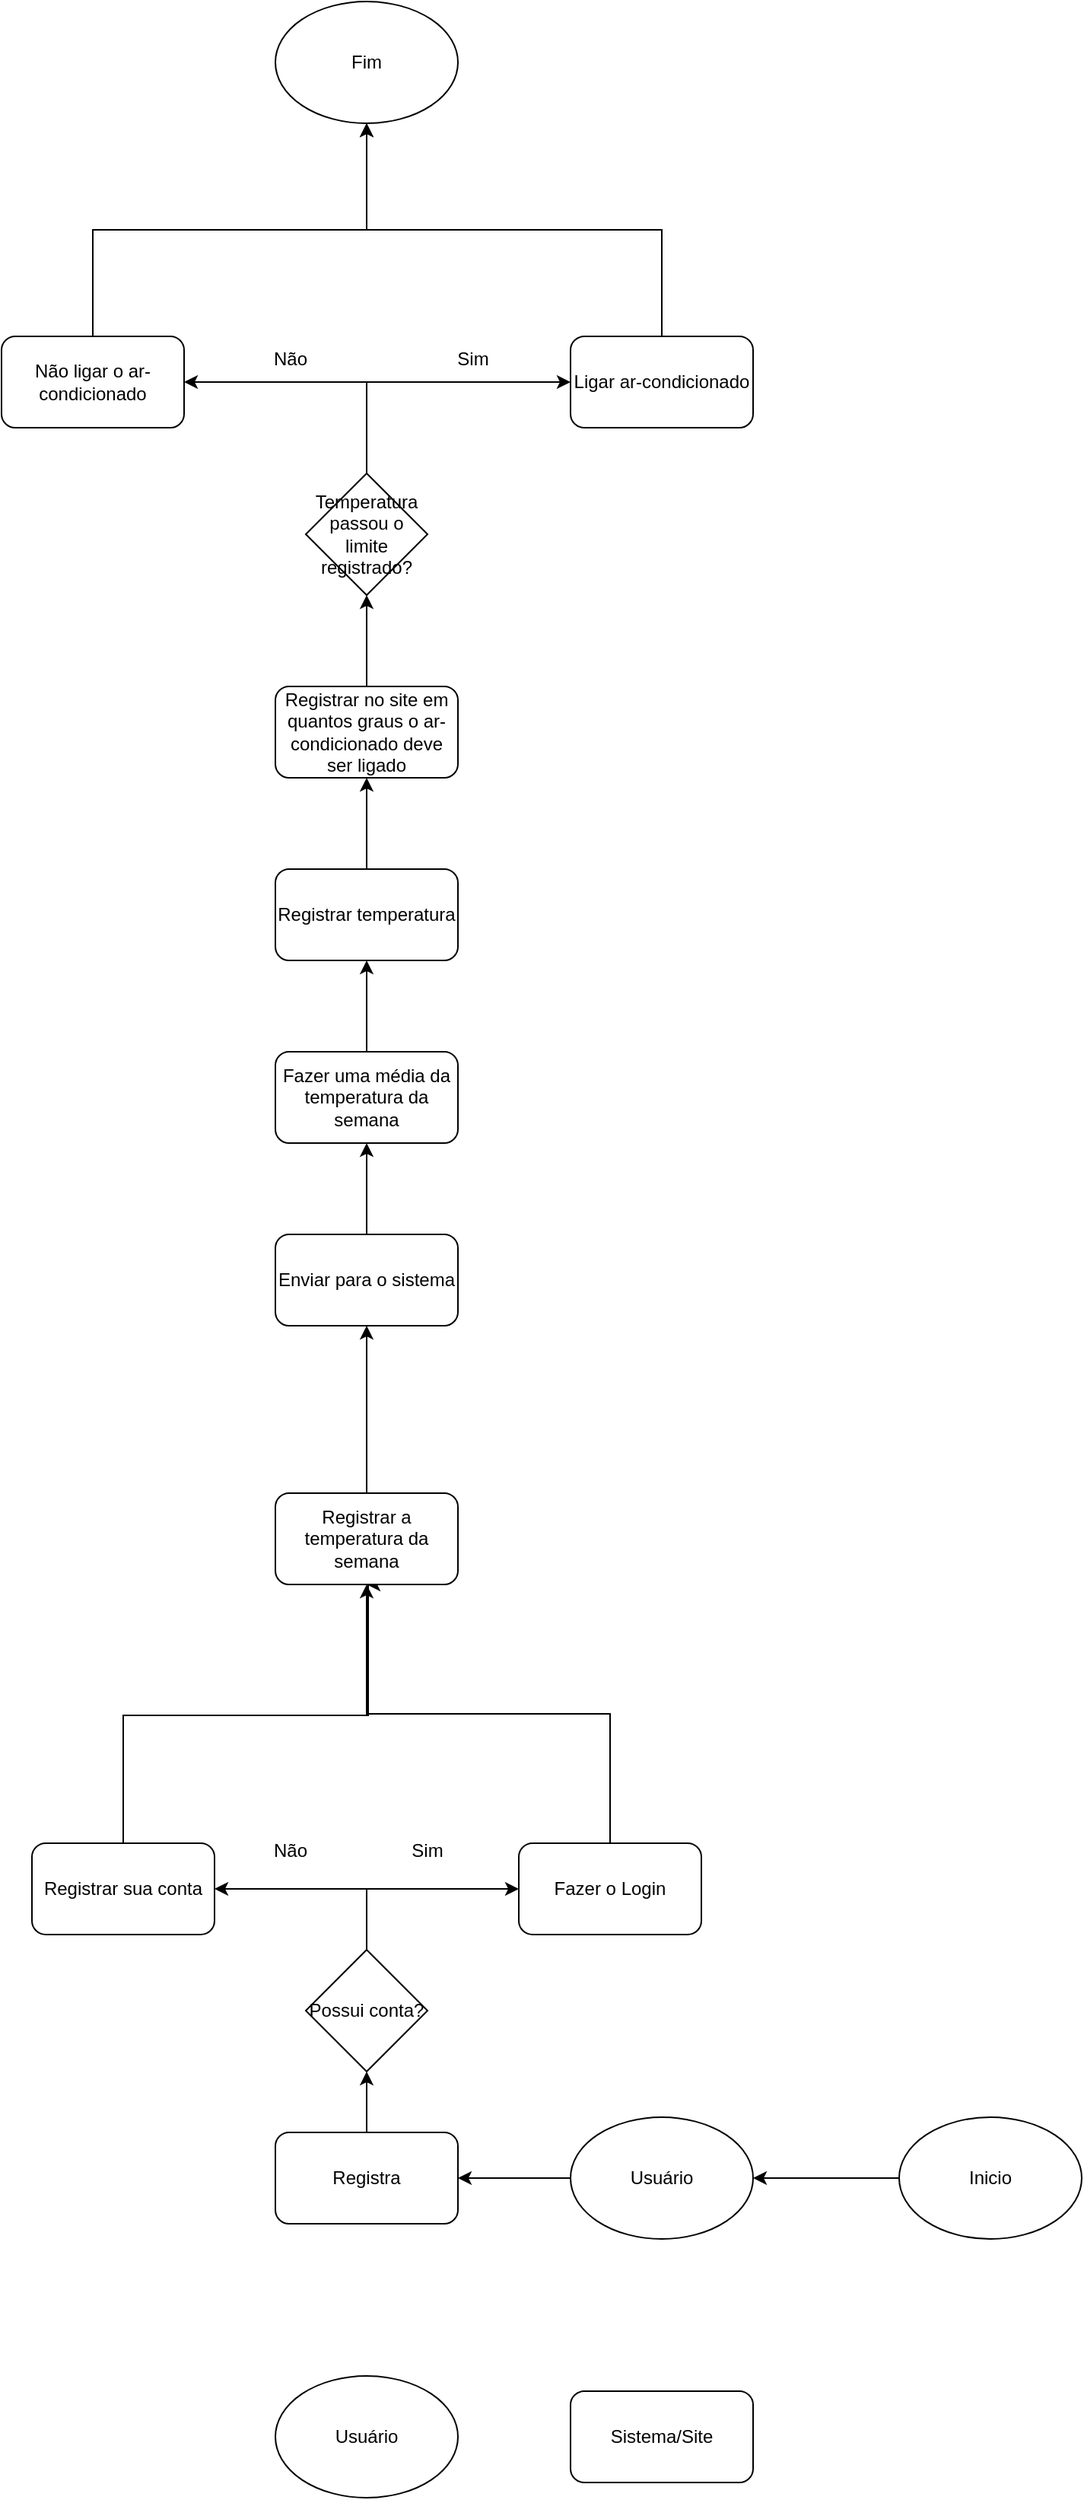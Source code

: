 <mxfile version="26.1.3">
  <diagram name="Página-1" id="LJkUXgQSuJlhfPhUmv4B">
    <mxGraphModel dx="2466" dy="2101" grid="1" gridSize="10" guides="1" tooltips="1" connect="1" arrows="1" fold="1" page="1" pageScale="1" pageWidth="827" pageHeight="1169" math="0" shadow="0">
      <root>
        <mxCell id="0" />
        <mxCell id="1" parent="0" />
        <mxCell id="FoJHObWqx5gCs3iitMu9-4" style="edgeStyle=orthogonalEdgeStyle;rounded=0;orthogonalLoop=1;jettySize=auto;html=1;exitX=0;exitY=0.5;exitDx=0;exitDy=0;entryX=1;entryY=0.5;entryDx=0;entryDy=0;" edge="1" parent="1" source="FoJHObWqx5gCs3iitMu9-2" target="FoJHObWqx5gCs3iitMu9-3">
          <mxGeometry relative="1" as="geometry" />
        </mxCell>
        <mxCell id="FoJHObWqx5gCs3iitMu9-2" value="Usuário" style="ellipse;whiteSpace=wrap;html=1;" vertex="1" parent="1">
          <mxGeometry x="354" y="290" width="120" height="80" as="geometry" />
        </mxCell>
        <mxCell id="FoJHObWqx5gCs3iitMu9-6" style="edgeStyle=orthogonalEdgeStyle;rounded=0;orthogonalLoop=1;jettySize=auto;html=1;exitX=0.5;exitY=0;exitDx=0;exitDy=0;entryX=0.5;entryY=1;entryDx=0;entryDy=0;" edge="1" parent="1" source="FoJHObWqx5gCs3iitMu9-3" target="FoJHObWqx5gCs3iitMu9-5">
          <mxGeometry relative="1" as="geometry" />
        </mxCell>
        <mxCell id="FoJHObWqx5gCs3iitMu9-3" value="Registra" style="rounded=1;whiteSpace=wrap;html=1;" vertex="1" parent="1">
          <mxGeometry x="160" y="300" width="120" height="60" as="geometry" />
        </mxCell>
        <mxCell id="FoJHObWqx5gCs3iitMu9-9" style="edgeStyle=orthogonalEdgeStyle;rounded=0;orthogonalLoop=1;jettySize=auto;html=1;exitX=0.5;exitY=0;exitDx=0;exitDy=0;entryX=0;entryY=0.5;entryDx=0;entryDy=0;" edge="1" parent="1" source="FoJHObWqx5gCs3iitMu9-5" target="FoJHObWqx5gCs3iitMu9-8">
          <mxGeometry relative="1" as="geometry" />
        </mxCell>
        <mxCell id="FoJHObWqx5gCs3iitMu9-10" style="edgeStyle=orthogonalEdgeStyle;rounded=0;orthogonalLoop=1;jettySize=auto;html=1;exitX=0.5;exitY=0;exitDx=0;exitDy=0;entryX=1;entryY=0.5;entryDx=0;entryDy=0;" edge="1" parent="1" source="FoJHObWqx5gCs3iitMu9-5" target="FoJHObWqx5gCs3iitMu9-7">
          <mxGeometry relative="1" as="geometry" />
        </mxCell>
        <mxCell id="FoJHObWqx5gCs3iitMu9-5" value="Possui conta?" style="rhombus;whiteSpace=wrap;html=1;" vertex="1" parent="1">
          <mxGeometry x="180" y="180" width="80" height="80" as="geometry" />
        </mxCell>
        <mxCell id="FoJHObWqx5gCs3iitMu9-15" style="edgeStyle=orthogonalEdgeStyle;rounded=0;orthogonalLoop=1;jettySize=auto;html=1;exitX=0.5;exitY=0;exitDx=0;exitDy=0;" edge="1" parent="1" source="FoJHObWqx5gCs3iitMu9-7">
          <mxGeometry relative="1" as="geometry">
            <mxPoint x="220" y="-60" as="targetPoint" />
            <Array as="points">
              <mxPoint x="60" y="26" />
              <mxPoint x="221" y="26" />
            </Array>
          </mxGeometry>
        </mxCell>
        <mxCell id="FoJHObWqx5gCs3iitMu9-7" value="Registrar sua conta" style="rounded=1;whiteSpace=wrap;html=1;" vertex="1" parent="1">
          <mxGeometry y="110" width="120" height="60" as="geometry" />
        </mxCell>
        <mxCell id="FoJHObWqx5gCs3iitMu9-14" style="edgeStyle=orthogonalEdgeStyle;rounded=0;orthogonalLoop=1;jettySize=auto;html=1;exitX=0.5;exitY=0;exitDx=0;exitDy=0;entryX=0.5;entryY=1;entryDx=0;entryDy=0;" edge="1" parent="1" source="FoJHObWqx5gCs3iitMu9-8" target="FoJHObWqx5gCs3iitMu9-13">
          <mxGeometry relative="1" as="geometry">
            <Array as="points">
              <mxPoint x="380" y="25" />
              <mxPoint x="220" y="25" />
            </Array>
          </mxGeometry>
        </mxCell>
        <mxCell id="FoJHObWqx5gCs3iitMu9-8" value="Fazer o Login" style="rounded=1;whiteSpace=wrap;html=1;" vertex="1" parent="1">
          <mxGeometry x="320" y="110" width="120" height="60" as="geometry" />
        </mxCell>
        <mxCell id="FoJHObWqx5gCs3iitMu9-11" value="Não" style="text;html=1;align=center;verticalAlign=middle;whiteSpace=wrap;rounded=0;" vertex="1" parent="1">
          <mxGeometry x="140" y="100" width="60" height="30" as="geometry" />
        </mxCell>
        <mxCell id="FoJHObWqx5gCs3iitMu9-12" value="Sim" style="text;html=1;align=center;verticalAlign=middle;whiteSpace=wrap;rounded=0;" vertex="1" parent="1">
          <mxGeometry x="230" y="100" width="60" height="30" as="geometry" />
        </mxCell>
        <mxCell id="FoJHObWqx5gCs3iitMu9-17" style="edgeStyle=orthogonalEdgeStyle;rounded=0;orthogonalLoop=1;jettySize=auto;html=1;exitX=0.5;exitY=0;exitDx=0;exitDy=0;entryX=0.5;entryY=1;entryDx=0;entryDy=0;" edge="1" parent="1" source="FoJHObWqx5gCs3iitMu9-13" target="FoJHObWqx5gCs3iitMu9-16">
          <mxGeometry relative="1" as="geometry" />
        </mxCell>
        <mxCell id="FoJHObWqx5gCs3iitMu9-13" value="Registrar a temperatura da semana" style="rounded=1;whiteSpace=wrap;html=1;" vertex="1" parent="1">
          <mxGeometry x="160" y="-120" width="120" height="60" as="geometry" />
        </mxCell>
        <mxCell id="FoJHObWqx5gCs3iitMu9-19" style="edgeStyle=orthogonalEdgeStyle;rounded=0;orthogonalLoop=1;jettySize=auto;html=1;exitX=0.5;exitY=0;exitDx=0;exitDy=0;entryX=0.5;entryY=1;entryDx=0;entryDy=0;" edge="1" parent="1" source="FoJHObWqx5gCs3iitMu9-16" target="FoJHObWqx5gCs3iitMu9-18">
          <mxGeometry relative="1" as="geometry" />
        </mxCell>
        <mxCell id="FoJHObWqx5gCs3iitMu9-16" value="Enviar para o sistema" style="rounded=1;whiteSpace=wrap;html=1;" vertex="1" parent="1">
          <mxGeometry x="160" y="-290" width="120" height="60" as="geometry" />
        </mxCell>
        <mxCell id="FoJHObWqx5gCs3iitMu9-21" style="edgeStyle=orthogonalEdgeStyle;rounded=0;orthogonalLoop=1;jettySize=auto;html=1;exitX=0.5;exitY=0;exitDx=0;exitDy=0;entryX=0.5;entryY=1;entryDx=0;entryDy=0;" edge="1" parent="1" source="FoJHObWqx5gCs3iitMu9-18" target="FoJHObWqx5gCs3iitMu9-20">
          <mxGeometry relative="1" as="geometry" />
        </mxCell>
        <mxCell id="FoJHObWqx5gCs3iitMu9-18" value="Fazer uma média da temperatura da semana" style="rounded=1;whiteSpace=wrap;html=1;" vertex="1" parent="1">
          <mxGeometry x="160" y="-410" width="120" height="60" as="geometry" />
        </mxCell>
        <mxCell id="FoJHObWqx5gCs3iitMu9-23" style="edgeStyle=orthogonalEdgeStyle;rounded=0;orthogonalLoop=1;jettySize=auto;html=1;exitX=0.5;exitY=0;exitDx=0;exitDy=0;entryX=0.5;entryY=1;entryDx=0;entryDy=0;" edge="1" parent="1" source="FoJHObWqx5gCs3iitMu9-20" target="FoJHObWqx5gCs3iitMu9-22">
          <mxGeometry relative="1" as="geometry" />
        </mxCell>
        <mxCell id="FoJHObWqx5gCs3iitMu9-20" value="Registrar temperatura" style="rounded=1;whiteSpace=wrap;html=1;" vertex="1" parent="1">
          <mxGeometry x="160" y="-530" width="120" height="60" as="geometry" />
        </mxCell>
        <mxCell id="FoJHObWqx5gCs3iitMu9-26" style="edgeStyle=orthogonalEdgeStyle;rounded=0;orthogonalLoop=1;jettySize=auto;html=1;exitX=0.5;exitY=0;exitDx=0;exitDy=0;entryX=0.5;entryY=1;entryDx=0;entryDy=0;" edge="1" parent="1" source="FoJHObWqx5gCs3iitMu9-22" target="FoJHObWqx5gCs3iitMu9-25">
          <mxGeometry relative="1" as="geometry" />
        </mxCell>
        <mxCell id="FoJHObWqx5gCs3iitMu9-22" value="Registrar no site em quantos graus o ar-condicionado deve ser ligado" style="rounded=1;whiteSpace=wrap;html=1;" vertex="1" parent="1">
          <mxGeometry x="160" y="-650" width="120" height="60" as="geometry" />
        </mxCell>
        <mxCell id="FoJHObWqx5gCs3iitMu9-29" style="edgeStyle=orthogonalEdgeStyle;rounded=0;orthogonalLoop=1;jettySize=auto;html=1;exitX=0.5;exitY=0;exitDx=0;exitDy=0;entryX=1;entryY=0.5;entryDx=0;entryDy=0;" edge="1" parent="1" source="FoJHObWqx5gCs3iitMu9-25" target="FoJHObWqx5gCs3iitMu9-28">
          <mxGeometry relative="1" as="geometry" />
        </mxCell>
        <mxCell id="FoJHObWqx5gCs3iitMu9-30" style="edgeStyle=orthogonalEdgeStyle;rounded=0;orthogonalLoop=1;jettySize=auto;html=1;exitX=0.5;exitY=0;exitDx=0;exitDy=0;entryX=0;entryY=0.5;entryDx=0;entryDy=0;" edge="1" parent="1" source="FoJHObWqx5gCs3iitMu9-25" target="FoJHObWqx5gCs3iitMu9-27">
          <mxGeometry relative="1" as="geometry" />
        </mxCell>
        <mxCell id="FoJHObWqx5gCs3iitMu9-25" value="Temperatura passou o limite registrado?" style="rhombus;whiteSpace=wrap;html=1;" vertex="1" parent="1">
          <mxGeometry x="180" y="-790" width="80" height="80" as="geometry" />
        </mxCell>
        <mxCell id="FoJHObWqx5gCs3iitMu9-36" style="edgeStyle=orthogonalEdgeStyle;rounded=0;orthogonalLoop=1;jettySize=auto;html=1;exitX=0.5;exitY=0;exitDx=0;exitDy=0;entryX=0.5;entryY=1;entryDx=0;entryDy=0;" edge="1" parent="1" source="FoJHObWqx5gCs3iitMu9-27" target="FoJHObWqx5gCs3iitMu9-34">
          <mxGeometry relative="1" as="geometry" />
        </mxCell>
        <mxCell id="FoJHObWqx5gCs3iitMu9-27" value="Ligar ar-condicionado" style="rounded=1;whiteSpace=wrap;html=1;" vertex="1" parent="1">
          <mxGeometry x="354" y="-880" width="120" height="60" as="geometry" />
        </mxCell>
        <mxCell id="FoJHObWqx5gCs3iitMu9-35" style="edgeStyle=orthogonalEdgeStyle;rounded=0;orthogonalLoop=1;jettySize=auto;html=1;exitX=0.5;exitY=0;exitDx=0;exitDy=0;entryX=0.5;entryY=1;entryDx=0;entryDy=0;" edge="1" parent="1" source="FoJHObWqx5gCs3iitMu9-28" target="FoJHObWqx5gCs3iitMu9-34">
          <mxGeometry relative="1" as="geometry" />
        </mxCell>
        <mxCell id="FoJHObWqx5gCs3iitMu9-28" value="Não ligar o ar-condicionado" style="rounded=1;whiteSpace=wrap;html=1;" vertex="1" parent="1">
          <mxGeometry x="-20" y="-880" width="120" height="60" as="geometry" />
        </mxCell>
        <mxCell id="FoJHObWqx5gCs3iitMu9-31" value="Não" style="text;html=1;align=center;verticalAlign=middle;whiteSpace=wrap;rounded=0;" vertex="1" parent="1">
          <mxGeometry x="140" y="-880" width="60" height="30" as="geometry" />
        </mxCell>
        <mxCell id="FoJHObWqx5gCs3iitMu9-32" value="Sim" style="text;html=1;align=center;verticalAlign=middle;whiteSpace=wrap;rounded=0;" vertex="1" parent="1">
          <mxGeometry x="260" y="-880" width="60" height="30" as="geometry" />
        </mxCell>
        <mxCell id="FoJHObWqx5gCs3iitMu9-34" value="Fim" style="ellipse;whiteSpace=wrap;html=1;" vertex="1" parent="1">
          <mxGeometry x="160" y="-1100" width="120" height="80" as="geometry" />
        </mxCell>
        <mxCell id="FoJHObWqx5gCs3iitMu9-38" style="edgeStyle=orthogonalEdgeStyle;rounded=0;orthogonalLoop=1;jettySize=auto;html=1;exitX=0;exitY=0.5;exitDx=0;exitDy=0;entryX=1;entryY=0.5;entryDx=0;entryDy=0;" edge="1" parent="1" source="FoJHObWqx5gCs3iitMu9-37" target="FoJHObWqx5gCs3iitMu9-2">
          <mxGeometry relative="1" as="geometry" />
        </mxCell>
        <mxCell id="FoJHObWqx5gCs3iitMu9-37" value="Inicio" style="ellipse;whiteSpace=wrap;html=1;" vertex="1" parent="1">
          <mxGeometry x="570" y="290" width="120" height="80" as="geometry" />
        </mxCell>
        <mxCell id="FoJHObWqx5gCs3iitMu9-39" value="Usuário" style="ellipse;whiteSpace=wrap;html=1;" vertex="1" parent="1">
          <mxGeometry x="160" y="460" width="120" height="80" as="geometry" />
        </mxCell>
        <mxCell id="FoJHObWqx5gCs3iitMu9-40" value="Sistema/Site" style="rounded=1;whiteSpace=wrap;html=1;" vertex="1" parent="1">
          <mxGeometry x="354" y="470" width="120" height="60" as="geometry" />
        </mxCell>
      </root>
    </mxGraphModel>
  </diagram>
</mxfile>
